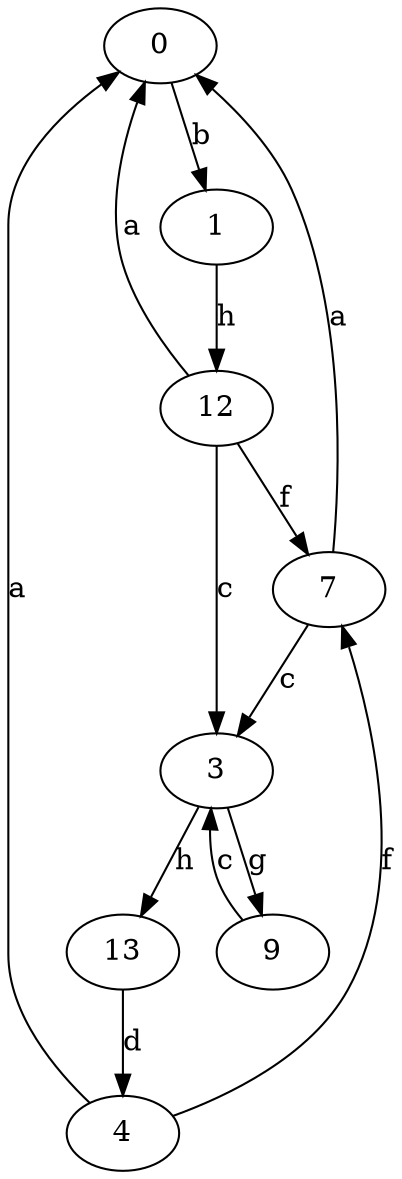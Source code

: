 strict digraph  {
0;
1;
3;
4;
7;
9;
12;
13;
0 -> 1  [label=b];
1 -> 12  [label=h];
3 -> 9  [label=g];
3 -> 13  [label=h];
4 -> 0  [label=a];
4 -> 7  [label=f];
7 -> 0  [label=a];
7 -> 3  [label=c];
9 -> 3  [label=c];
12 -> 0  [label=a];
12 -> 3  [label=c];
12 -> 7  [label=f];
13 -> 4  [label=d];
}
